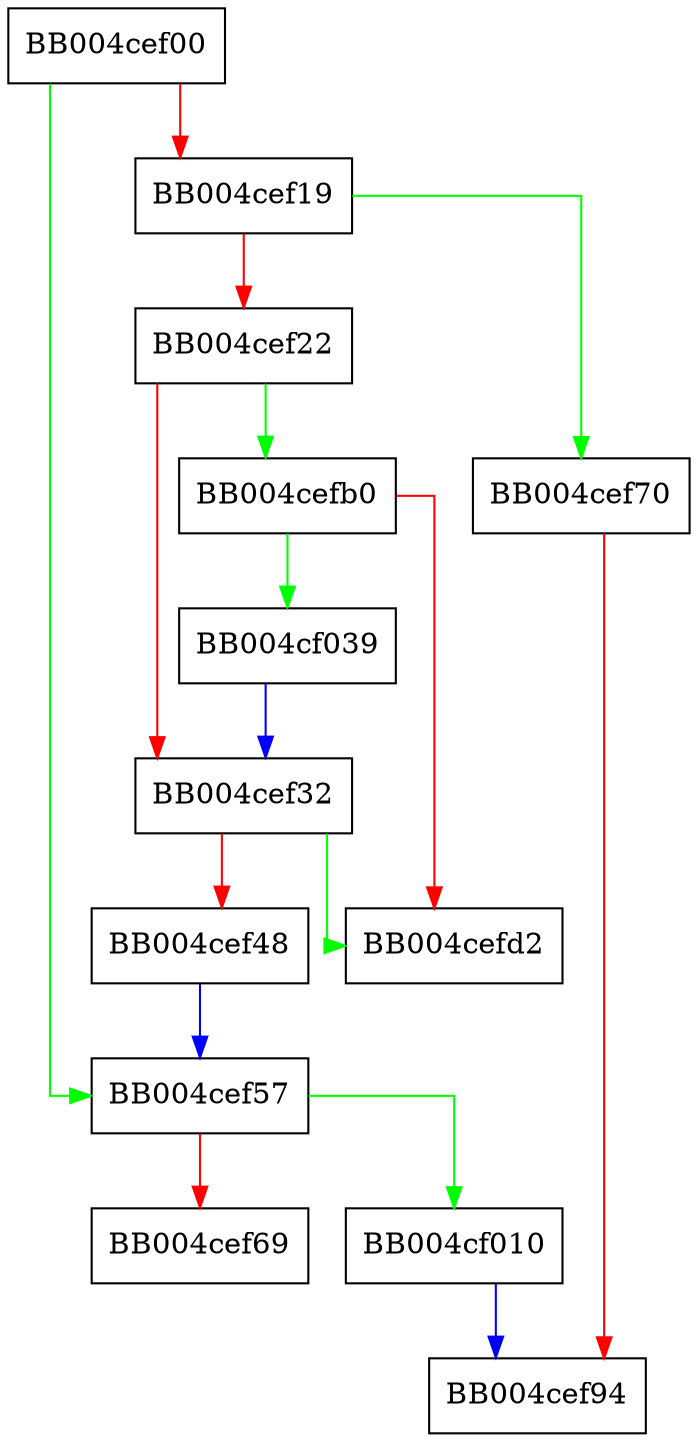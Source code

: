 digraph tls_default_post_process_record {
  node [shape="box"];
  graph [splines=ortho];
  BB004cef00 -> BB004cef57 [color="green"];
  BB004cef00 -> BB004cef19 [color="red"];
  BB004cef19 -> BB004cef70 [color="green"];
  BB004cef19 -> BB004cef22 [color="red"];
  BB004cef22 -> BB004cefb0 [color="green"];
  BB004cef22 -> BB004cef32 [color="red"];
  BB004cef32 -> BB004cefd2 [color="green"];
  BB004cef32 -> BB004cef48 [color="red"];
  BB004cef48 -> BB004cef57 [color="blue"];
  BB004cef57 -> BB004cf010 [color="green"];
  BB004cef57 -> BB004cef69 [color="red"];
  BB004cef70 -> BB004cef94 [color="red"];
  BB004cefb0 -> BB004cf039 [color="green"];
  BB004cefb0 -> BB004cefd2 [color="red"];
  BB004cf010 -> BB004cef94 [color="blue"];
  BB004cf039 -> BB004cef32 [color="blue"];
}